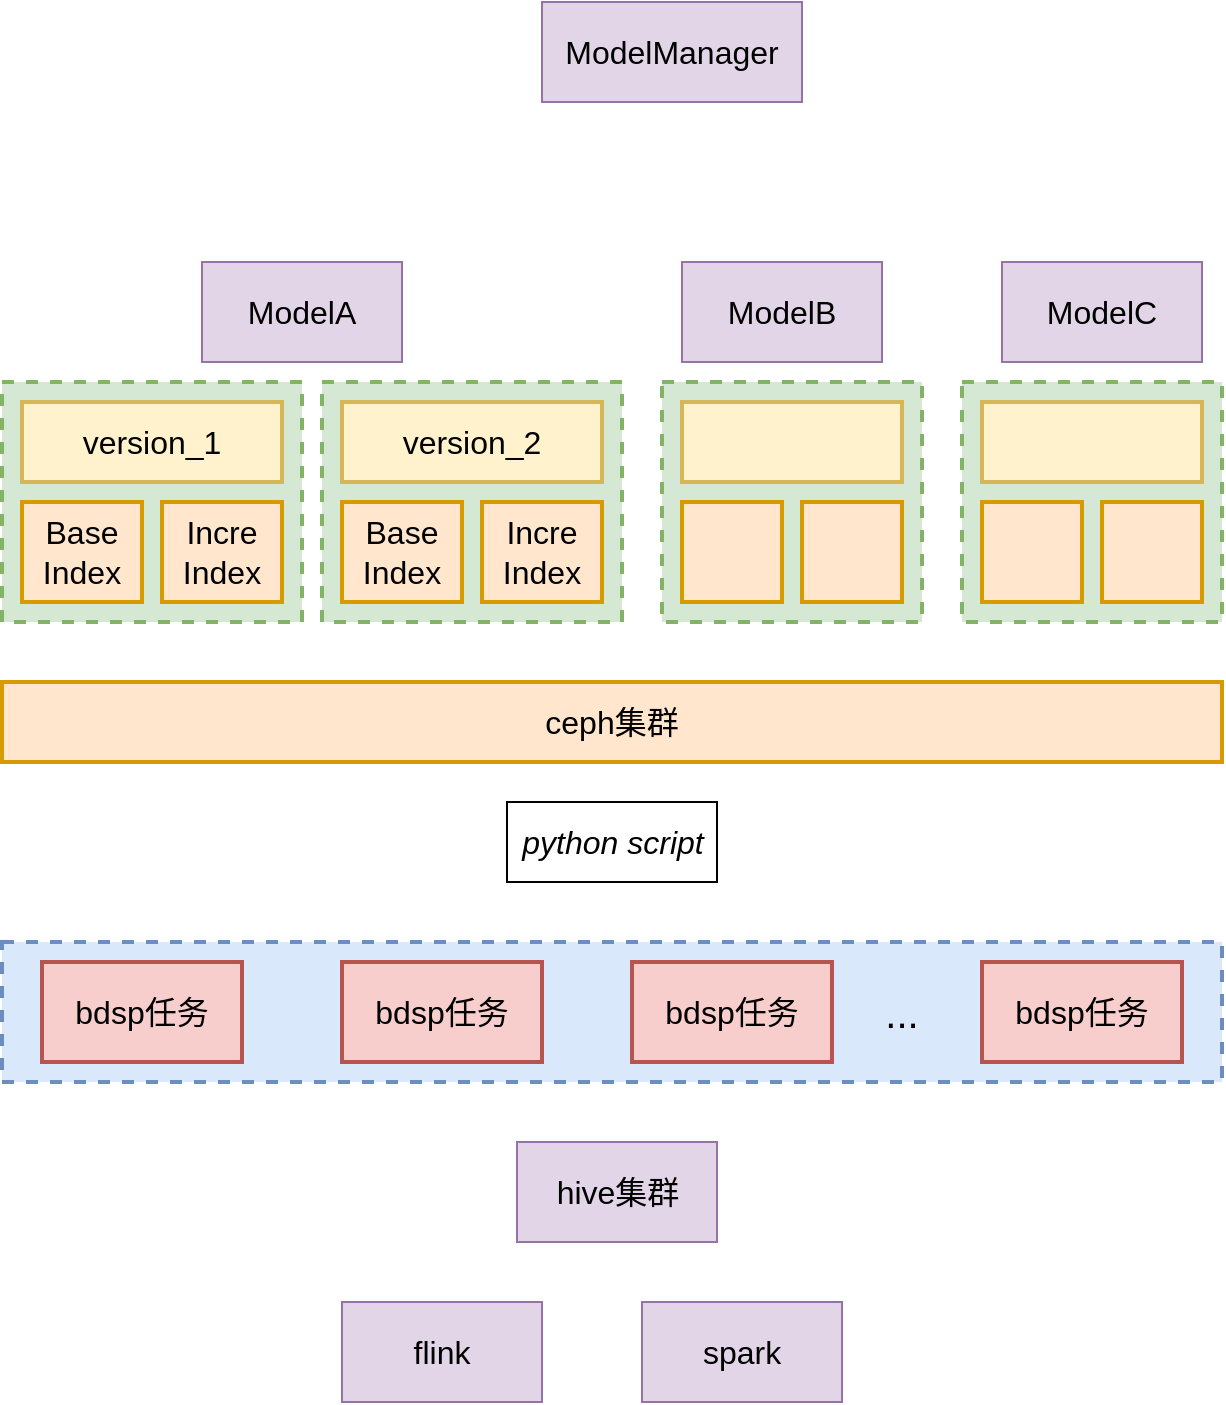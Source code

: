 <mxfile version="20.3.7" type="github">
  <diagram id="l9BVGx2wSwZs2T8OS8zE" name="第 1 页">
    <mxGraphModel dx="1577" dy="2151" grid="1" gridSize="10" guides="1" tooltips="1" connect="1" arrows="1" fold="1" page="1" pageScale="1" pageWidth="827" pageHeight="1169" math="0" shadow="0">
      <root>
        <mxCell id="0" />
        <mxCell id="1" parent="0" />
        <mxCell id="up5ozou8UAzMn38n5V-7-29" value="" style="rounded=0;whiteSpace=wrap;html=1;dashed=1;strokeWidth=2;fontSize=16;fillColor=#dae8fc;strokeColor=#6c8ebf;" vertex="1" parent="1">
          <mxGeometry x="170" y="440" width="610" height="70" as="geometry" />
        </mxCell>
        <mxCell id="up5ozou8UAzMn38n5V-7-12" value="" style="rounded=0;whiteSpace=wrap;html=1;fontSize=16;fillColor=#d5e8d4;strokeColor=#82b366;dashed=1;strokeWidth=2;" vertex="1" parent="1">
          <mxGeometry x="170" y="160" width="150" height="120" as="geometry" />
        </mxCell>
        <mxCell id="up5ozou8UAzMn38n5V-7-1" value="&lt;font style=&quot;font-size: 16px;&quot;&gt;spark&lt;/font&gt;" style="rounded=0;whiteSpace=wrap;html=1;fillColor=#e1d5e7;strokeColor=#9673a6;" vertex="1" parent="1">
          <mxGeometry x="490" y="620" width="100" height="50" as="geometry" />
        </mxCell>
        <mxCell id="up5ozou8UAzMn38n5V-7-2" value="&lt;font style=&quot;font-size: 16px;&quot;&gt;flink&lt;/font&gt;" style="rounded=0;whiteSpace=wrap;html=1;fillColor=#e1d5e7;strokeColor=#9673a6;" vertex="1" parent="1">
          <mxGeometry x="340" y="620" width="100" height="50" as="geometry" />
        </mxCell>
        <mxCell id="up5ozou8UAzMn38n5V-7-3" value="&lt;span style=&quot;font-size: 16px;&quot;&gt;hive集群&lt;/span&gt;" style="rounded=0;whiteSpace=wrap;html=1;fillColor=#e1d5e7;strokeColor=#9673a6;" vertex="1" parent="1">
          <mxGeometry x="427.5" y="540" width="100" height="50" as="geometry" />
        </mxCell>
        <mxCell id="up5ozou8UAzMn38n5V-7-4" value="&lt;span style=&quot;font-size: 16px;&quot;&gt;bdsp任务&lt;/span&gt;" style="rounded=0;whiteSpace=wrap;html=1;fillColor=#f8cecc;strokeColor=#b85450;strokeWidth=2;" vertex="1" parent="1">
          <mxGeometry x="660" y="450" width="100" height="50" as="geometry" />
        </mxCell>
        <mxCell id="up5ozou8UAzMn38n5V-7-5" value="&lt;span style=&quot;font-size: 16px;&quot;&gt;bdsp任务&lt;/span&gt;" style="rounded=0;whiteSpace=wrap;html=1;fillColor=#f8cecc;strokeColor=#b85450;strokeWidth=2;" vertex="1" parent="1">
          <mxGeometry x="190" y="450" width="100" height="50" as="geometry" />
        </mxCell>
        <mxCell id="up5ozou8UAzMn38n5V-7-6" value="&lt;span style=&quot;font-size: 16px;&quot;&gt;bdsp任务&lt;/span&gt;" style="rounded=0;whiteSpace=wrap;html=1;fillColor=#f8cecc;strokeColor=#b85450;strokeWidth=2;" vertex="1" parent="1">
          <mxGeometry x="340" y="450" width="100" height="50" as="geometry" />
        </mxCell>
        <mxCell id="up5ozou8UAzMn38n5V-7-7" value="&lt;span style=&quot;font-size: 16px;&quot;&gt;&lt;i&gt;python script&lt;/i&gt;&lt;/span&gt;" style="rounded=0;whiteSpace=wrap;html=1;" vertex="1" parent="1">
          <mxGeometry x="422.5" y="370" width="105" height="40" as="geometry" />
        </mxCell>
        <mxCell id="up5ozou8UAzMn38n5V-7-8" value="&lt;span style=&quot;font-size: 16px;&quot;&gt;ceph集群&lt;/span&gt;" style="rounded=0;whiteSpace=wrap;html=1;fillColor=#ffe6cc;strokeColor=#d79b00;strokeWidth=2;" vertex="1" parent="1">
          <mxGeometry x="170" y="310" width="610" height="40" as="geometry" />
        </mxCell>
        <mxCell id="up5ozou8UAzMn38n5V-7-9" value="&lt;span style=&quot;font-size: 16px;&quot;&gt;version_1&lt;/span&gt;" style="rounded=0;whiteSpace=wrap;html=1;fillColor=#fff2cc;strokeColor=#d6b656;strokeWidth=2;" vertex="1" parent="1">
          <mxGeometry x="180" y="170" width="130" height="40" as="geometry" />
        </mxCell>
        <mxCell id="up5ozou8UAzMn38n5V-7-10" value="&lt;span style=&quot;font-size: 16px;&quot;&gt;Base&lt;br&gt;Index&lt;br&gt;&lt;/span&gt;" style="rounded=0;whiteSpace=wrap;html=1;fillColor=#ffe6cc;strokeColor=#d79b00;strokeWidth=2;" vertex="1" parent="1">
          <mxGeometry x="180" y="220" width="60" height="50" as="geometry" />
        </mxCell>
        <mxCell id="up5ozou8UAzMn38n5V-7-11" value="&lt;span style=&quot;font-size: 16px;&quot;&gt;Incre&lt;br&gt;Index&lt;br&gt;&lt;/span&gt;" style="rounded=0;whiteSpace=wrap;html=1;fillColor=#ffe6cc;strokeColor=#d79b00;strokeWidth=2;" vertex="1" parent="1">
          <mxGeometry x="250" y="220" width="60" height="50" as="geometry" />
        </mxCell>
        <mxCell id="up5ozou8UAzMn38n5V-7-13" value="" style="rounded=0;whiteSpace=wrap;html=1;fontSize=16;fillColor=#d5e8d4;strokeColor=#82b366;dashed=1;strokeWidth=2;" vertex="1" parent="1">
          <mxGeometry x="330" y="160" width="150" height="120" as="geometry" />
        </mxCell>
        <mxCell id="up5ozou8UAzMn38n5V-7-14" value="&lt;span style=&quot;font-size: 16px;&quot;&gt;version_2&lt;/span&gt;" style="rounded=0;whiteSpace=wrap;html=1;fillColor=#fff2cc;strokeColor=#d6b656;strokeWidth=2;" vertex="1" parent="1">
          <mxGeometry x="340" y="170" width="130" height="40" as="geometry" />
        </mxCell>
        <mxCell id="up5ozou8UAzMn38n5V-7-15" value="&lt;span style=&quot;font-size: 16px;&quot;&gt;Base&lt;br&gt;Index&lt;br&gt;&lt;/span&gt;" style="rounded=0;whiteSpace=wrap;html=1;fillColor=#ffe6cc;strokeColor=#d79b00;strokeWidth=2;" vertex="1" parent="1">
          <mxGeometry x="340" y="220" width="60" height="50" as="geometry" />
        </mxCell>
        <mxCell id="up5ozou8UAzMn38n5V-7-16" value="&lt;span style=&quot;font-size: 16px;&quot;&gt;Incre&lt;br&gt;Index&lt;br&gt;&lt;/span&gt;" style="rounded=0;whiteSpace=wrap;html=1;fillColor=#ffe6cc;strokeColor=#d79b00;strokeWidth=2;" vertex="1" parent="1">
          <mxGeometry x="410" y="220" width="60" height="50" as="geometry" />
        </mxCell>
        <mxCell id="up5ozou8UAzMn38n5V-7-17" value="" style="rounded=0;whiteSpace=wrap;html=1;fontSize=16;fillColor=#d5e8d4;strokeColor=#82b366;dashed=1;strokeWidth=2;" vertex="1" parent="1">
          <mxGeometry x="500" y="160" width="130" height="120" as="geometry" />
        </mxCell>
        <mxCell id="up5ozou8UAzMn38n5V-7-18" value="" style="rounded=0;whiteSpace=wrap;html=1;fillColor=#fff2cc;strokeColor=#d6b656;strokeWidth=2;" vertex="1" parent="1">
          <mxGeometry x="510" y="170" width="110" height="40" as="geometry" />
        </mxCell>
        <mxCell id="up5ozou8UAzMn38n5V-7-19" value="&lt;span style=&quot;font-size: 16px;&quot;&gt;&lt;br&gt;&lt;/span&gt;" style="rounded=0;whiteSpace=wrap;html=1;fillColor=#ffe6cc;strokeColor=#d79b00;strokeWidth=2;" vertex="1" parent="1">
          <mxGeometry x="510" y="220" width="50" height="50" as="geometry" />
        </mxCell>
        <mxCell id="up5ozou8UAzMn38n5V-7-20" value="&lt;span style=&quot;font-size: 16px;&quot;&gt;&lt;br&gt;&lt;/span&gt;" style="rounded=0;whiteSpace=wrap;html=1;fillColor=#ffe6cc;strokeColor=#d79b00;strokeWidth=2;" vertex="1" parent="1">
          <mxGeometry x="570" y="220" width="50" height="50" as="geometry" />
        </mxCell>
        <mxCell id="up5ozou8UAzMn38n5V-7-21" value="" style="rounded=0;whiteSpace=wrap;html=1;fontSize=16;fillColor=#d5e8d4;strokeColor=#82b366;dashed=1;strokeWidth=2;" vertex="1" parent="1">
          <mxGeometry x="650" y="160" width="130" height="120" as="geometry" />
        </mxCell>
        <mxCell id="up5ozou8UAzMn38n5V-7-22" value="" style="rounded=0;whiteSpace=wrap;html=1;fillColor=#fff2cc;strokeColor=#d6b656;strokeWidth=2;" vertex="1" parent="1">
          <mxGeometry x="660" y="170" width="110" height="40" as="geometry" />
        </mxCell>
        <mxCell id="up5ozou8UAzMn38n5V-7-23" value="&lt;span style=&quot;font-size: 16px;&quot;&gt;&lt;br&gt;&lt;/span&gt;" style="rounded=0;whiteSpace=wrap;html=1;fillColor=#ffe6cc;strokeColor=#d79b00;strokeWidth=2;" vertex="1" parent="1">
          <mxGeometry x="660" y="220" width="50" height="50" as="geometry" />
        </mxCell>
        <mxCell id="up5ozou8UAzMn38n5V-7-24" value="&lt;span style=&quot;font-size: 16px;&quot;&gt;&lt;br&gt;&lt;/span&gt;" style="rounded=0;whiteSpace=wrap;html=1;fillColor=#ffe6cc;strokeColor=#d79b00;strokeWidth=2;" vertex="1" parent="1">
          <mxGeometry x="720" y="220" width="50" height="50" as="geometry" />
        </mxCell>
        <mxCell id="up5ozou8UAzMn38n5V-7-25" value="&lt;span style=&quot;font-size: 16px;&quot;&gt;ModelA&lt;/span&gt;" style="rounded=0;whiteSpace=wrap;html=1;fillColor=#e1d5e7;strokeColor=#9673a6;" vertex="1" parent="1">
          <mxGeometry x="270" y="100" width="100" height="50" as="geometry" />
        </mxCell>
        <mxCell id="up5ozou8UAzMn38n5V-7-26" value="&lt;span style=&quot;font-size: 16px;&quot;&gt;ModelB&lt;/span&gt;" style="rounded=0;whiteSpace=wrap;html=1;fillColor=#e1d5e7;strokeColor=#9673a6;" vertex="1" parent="1">
          <mxGeometry x="510" y="100" width="100" height="50" as="geometry" />
        </mxCell>
        <mxCell id="up5ozou8UAzMn38n5V-7-27" value="&lt;span style=&quot;font-size: 16px;&quot;&gt;ModelC&lt;/span&gt;" style="rounded=0;whiteSpace=wrap;html=1;fillColor=#e1d5e7;strokeColor=#9673a6;" vertex="1" parent="1">
          <mxGeometry x="670" y="100" width="100" height="50" as="geometry" />
        </mxCell>
        <mxCell id="up5ozou8UAzMn38n5V-7-28" value="&lt;span style=&quot;font-size: 16px;&quot;&gt;ModelManager&lt;/span&gt;" style="rounded=0;whiteSpace=wrap;html=1;fillColor=#e1d5e7;strokeColor=#9673a6;" vertex="1" parent="1">
          <mxGeometry x="440" y="-30" width="130" height="50" as="geometry" />
        </mxCell>
        <mxCell id="up5ozou8UAzMn38n5V-7-30" value="&lt;span style=&quot;font-size: 16px;&quot;&gt;bdsp任务&lt;/span&gt;" style="rounded=0;whiteSpace=wrap;html=1;fillColor=#f8cecc;strokeColor=#b85450;strokeWidth=2;" vertex="1" parent="1">
          <mxGeometry x="485" y="450" width="100" height="50" as="geometry" />
        </mxCell>
        <mxCell id="up5ozou8UAzMn38n5V-7-31" value="&lt;font style=&quot;font-size: 20px;&quot;&gt;...&lt;/font&gt;" style="text;html=1;strokeColor=none;fillColor=none;align=center;verticalAlign=middle;whiteSpace=wrap;rounded=0;dashed=1;strokeWidth=2;fontSize=16;" vertex="1" parent="1">
          <mxGeometry x="600" y="460" width="40" height="30" as="geometry" />
        </mxCell>
      </root>
    </mxGraphModel>
  </diagram>
</mxfile>
